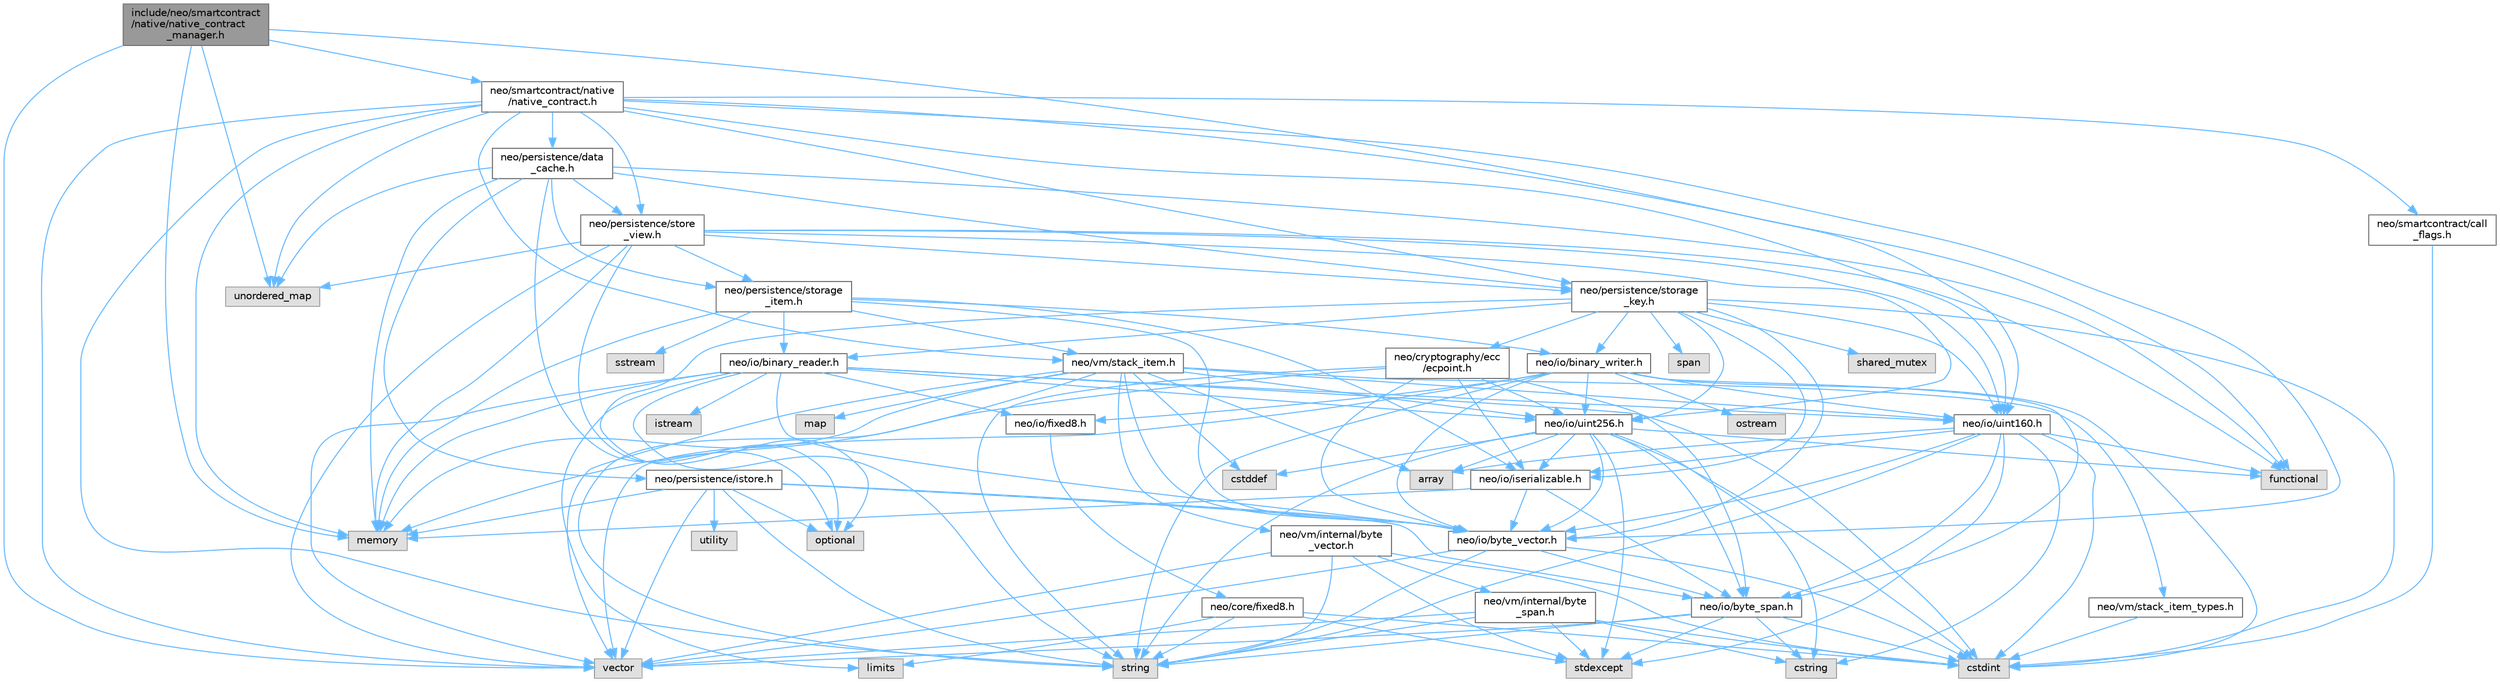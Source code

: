 digraph "include/neo/smartcontract/native/native_contract_manager.h"
{
 // LATEX_PDF_SIZE
  bgcolor="transparent";
  edge [fontname=Helvetica,fontsize=10,labelfontname=Helvetica,labelfontsize=10];
  node [fontname=Helvetica,fontsize=10,shape=box,height=0.2,width=0.4];
  Node1 [id="Node000001",label="include/neo/smartcontract\l/native/native_contract\l_manager.h",height=0.2,width=0.4,color="gray40", fillcolor="grey60", style="filled", fontcolor="black",tooltip=" "];
  Node1 -> Node2 [id="edge1_Node000001_Node000002",color="steelblue1",style="solid",tooltip=" "];
  Node2 [id="Node000002",label="neo/io/uint160.h",height=0.2,width=0.4,color="grey40", fillcolor="white", style="filled",URL="$uint160_8h.html",tooltip=" "];
  Node2 -> Node3 [id="edge2_Node000002_Node000003",color="steelblue1",style="solid",tooltip=" "];
  Node3 [id="Node000003",label="neo/io/byte_span.h",height=0.2,width=0.4,color="grey40", fillcolor="white", style="filled",URL="$io_2byte__span_8h.html",tooltip=" "];
  Node3 -> Node4 [id="edge3_Node000003_Node000004",color="steelblue1",style="solid",tooltip=" "];
  Node4 [id="Node000004",label="cstdint",height=0.2,width=0.4,color="grey60", fillcolor="#E0E0E0", style="filled",tooltip=" "];
  Node3 -> Node5 [id="edge4_Node000003_Node000005",color="steelblue1",style="solid",tooltip=" "];
  Node5 [id="Node000005",label="cstring",height=0.2,width=0.4,color="grey60", fillcolor="#E0E0E0", style="filled",tooltip=" "];
  Node3 -> Node6 [id="edge5_Node000003_Node000006",color="steelblue1",style="solid",tooltip=" "];
  Node6 [id="Node000006",label="stdexcept",height=0.2,width=0.4,color="grey60", fillcolor="#E0E0E0", style="filled",tooltip=" "];
  Node3 -> Node7 [id="edge6_Node000003_Node000007",color="steelblue1",style="solid",tooltip=" "];
  Node7 [id="Node000007",label="string",height=0.2,width=0.4,color="grey60", fillcolor="#E0E0E0", style="filled",tooltip=" "];
  Node3 -> Node8 [id="edge7_Node000003_Node000008",color="steelblue1",style="solid",tooltip=" "];
  Node8 [id="Node000008",label="vector",height=0.2,width=0.4,color="grey60", fillcolor="#E0E0E0", style="filled",tooltip=" "];
  Node2 -> Node9 [id="edge8_Node000002_Node000009",color="steelblue1",style="solid",tooltip=" "];
  Node9 [id="Node000009",label="neo/io/byte_vector.h",height=0.2,width=0.4,color="grey40", fillcolor="white", style="filled",URL="$io_2byte__vector_8h.html",tooltip=" "];
  Node9 -> Node3 [id="edge9_Node000009_Node000003",color="steelblue1",style="solid",tooltip=" "];
  Node9 -> Node4 [id="edge10_Node000009_Node000004",color="steelblue1",style="solid",tooltip=" "];
  Node9 -> Node7 [id="edge11_Node000009_Node000007",color="steelblue1",style="solid",tooltip=" "];
  Node9 -> Node8 [id="edge12_Node000009_Node000008",color="steelblue1",style="solid",tooltip=" "];
  Node2 -> Node10 [id="edge13_Node000002_Node000010",color="steelblue1",style="solid",tooltip=" "];
  Node10 [id="Node000010",label="neo/io/iserializable.h",height=0.2,width=0.4,color="grey40", fillcolor="white", style="filled",URL="$iserializable_8h.html",tooltip=" "];
  Node10 -> Node3 [id="edge14_Node000010_Node000003",color="steelblue1",style="solid",tooltip=" "];
  Node10 -> Node9 [id="edge15_Node000010_Node000009",color="steelblue1",style="solid",tooltip=" "];
  Node10 -> Node11 [id="edge16_Node000010_Node000011",color="steelblue1",style="solid",tooltip=" "];
  Node11 [id="Node000011",label="memory",height=0.2,width=0.4,color="grey60", fillcolor="#E0E0E0", style="filled",tooltip=" "];
  Node2 -> Node12 [id="edge17_Node000002_Node000012",color="steelblue1",style="solid",tooltip=" "];
  Node12 [id="Node000012",label="array",height=0.2,width=0.4,color="grey60", fillcolor="#E0E0E0", style="filled",tooltip=" "];
  Node2 -> Node4 [id="edge18_Node000002_Node000004",color="steelblue1",style="solid",tooltip=" "];
  Node2 -> Node5 [id="edge19_Node000002_Node000005",color="steelblue1",style="solid",tooltip=" "];
  Node2 -> Node13 [id="edge20_Node000002_Node000013",color="steelblue1",style="solid",tooltip=" "];
  Node13 [id="Node000013",label="functional",height=0.2,width=0.4,color="grey60", fillcolor="#E0E0E0", style="filled",tooltip=" "];
  Node2 -> Node6 [id="edge21_Node000002_Node000006",color="steelblue1",style="solid",tooltip=" "];
  Node2 -> Node7 [id="edge22_Node000002_Node000007",color="steelblue1",style="solid",tooltip=" "];
  Node1 -> Node14 [id="edge23_Node000001_Node000014",color="steelblue1",style="solid",tooltip=" "];
  Node14 [id="Node000014",label="neo/smartcontract/native\l/native_contract.h",height=0.2,width=0.4,color="grey40", fillcolor="white", style="filled",URL="$native_2native__contract_8h.html",tooltip=" "];
  Node14 -> Node9 [id="edge24_Node000014_Node000009",color="steelblue1",style="solid",tooltip=" "];
  Node14 -> Node2 [id="edge25_Node000014_Node000002",color="steelblue1",style="solid",tooltip=" "];
  Node14 -> Node15 [id="edge26_Node000014_Node000015",color="steelblue1",style="solid",tooltip=" "];
  Node15 [id="Node000015",label="neo/persistence/data\l_cache.h",height=0.2,width=0.4,color="grey40", fillcolor="white", style="filled",URL="$data__cache_8h.html",tooltip=" "];
  Node15 -> Node16 [id="edge27_Node000015_Node000016",color="steelblue1",style="solid",tooltip=" "];
  Node16 [id="Node000016",label="neo/persistence/istore.h",height=0.2,width=0.4,color="grey40", fillcolor="white", style="filled",URL="$istore_8h.html",tooltip=" "];
  Node16 -> Node3 [id="edge28_Node000016_Node000003",color="steelblue1",style="solid",tooltip=" "];
  Node16 -> Node9 [id="edge29_Node000016_Node000009",color="steelblue1",style="solid",tooltip=" "];
  Node16 -> Node11 [id="edge30_Node000016_Node000011",color="steelblue1",style="solid",tooltip=" "];
  Node16 -> Node17 [id="edge31_Node000016_Node000017",color="steelblue1",style="solid",tooltip=" "];
  Node17 [id="Node000017",label="optional",height=0.2,width=0.4,color="grey60", fillcolor="#E0E0E0", style="filled",tooltip=" "];
  Node16 -> Node7 [id="edge32_Node000016_Node000007",color="steelblue1",style="solid",tooltip=" "];
  Node16 -> Node18 [id="edge33_Node000016_Node000018",color="steelblue1",style="solid",tooltip=" "];
  Node18 [id="Node000018",label="utility",height=0.2,width=0.4,color="grey60", fillcolor="#E0E0E0", style="filled",tooltip=" "];
  Node16 -> Node8 [id="edge34_Node000016_Node000008",color="steelblue1",style="solid",tooltip=" "];
  Node15 -> Node19 [id="edge35_Node000015_Node000019",color="steelblue1",style="solid",tooltip=" "];
  Node19 [id="Node000019",label="neo/persistence/storage\l_item.h",height=0.2,width=0.4,color="grey40", fillcolor="white", style="filled",URL="$persistence_2storage__item_8h.html",tooltip=" "];
  Node19 -> Node20 [id="edge36_Node000019_Node000020",color="steelblue1",style="solid",tooltip=" "];
  Node20 [id="Node000020",label="neo/io/binary_reader.h",height=0.2,width=0.4,color="grey40", fillcolor="white", style="filled",URL="$binary__reader_8h.html",tooltip=" "];
  Node20 -> Node9 [id="edge37_Node000020_Node000009",color="steelblue1",style="solid",tooltip=" "];
  Node20 -> Node21 [id="edge38_Node000020_Node000021",color="steelblue1",style="solid",tooltip=" "];
  Node21 [id="Node000021",label="neo/io/fixed8.h",height=0.2,width=0.4,color="grey40", fillcolor="white", style="filled",URL="$io_2fixed8_8h.html",tooltip=" "];
  Node21 -> Node22 [id="edge39_Node000021_Node000022",color="steelblue1",style="solid",tooltip=" "];
  Node22 [id="Node000022",label="neo/core/fixed8.h",height=0.2,width=0.4,color="grey40", fillcolor="white", style="filled",URL="$core_2fixed8_8h.html",tooltip=" "];
  Node22 -> Node4 [id="edge40_Node000022_Node000004",color="steelblue1",style="solid",tooltip=" "];
  Node22 -> Node23 [id="edge41_Node000022_Node000023",color="steelblue1",style="solid",tooltip=" "];
  Node23 [id="Node000023",label="limits",height=0.2,width=0.4,color="grey60", fillcolor="#E0E0E0", style="filled",tooltip=" "];
  Node22 -> Node6 [id="edge42_Node000022_Node000006",color="steelblue1",style="solid",tooltip=" "];
  Node22 -> Node7 [id="edge43_Node000022_Node000007",color="steelblue1",style="solid",tooltip=" "];
  Node20 -> Node2 [id="edge44_Node000020_Node000002",color="steelblue1",style="solid",tooltip=" "];
  Node20 -> Node24 [id="edge45_Node000020_Node000024",color="steelblue1",style="solid",tooltip=" "];
  Node24 [id="Node000024",label="neo/io/uint256.h",height=0.2,width=0.4,color="grey40", fillcolor="white", style="filled",URL="$uint256_8h.html",tooltip=" "];
  Node24 -> Node3 [id="edge46_Node000024_Node000003",color="steelblue1",style="solid",tooltip=" "];
  Node24 -> Node9 [id="edge47_Node000024_Node000009",color="steelblue1",style="solid",tooltip=" "];
  Node24 -> Node10 [id="edge48_Node000024_Node000010",color="steelblue1",style="solid",tooltip=" "];
  Node24 -> Node12 [id="edge49_Node000024_Node000012",color="steelblue1",style="solid",tooltip=" "];
  Node24 -> Node25 [id="edge50_Node000024_Node000025",color="steelblue1",style="solid",tooltip=" "];
  Node25 [id="Node000025",label="cstddef",height=0.2,width=0.4,color="grey60", fillcolor="#E0E0E0", style="filled",tooltip=" "];
  Node24 -> Node4 [id="edge51_Node000024_Node000004",color="steelblue1",style="solid",tooltip=" "];
  Node24 -> Node5 [id="edge52_Node000024_Node000005",color="steelblue1",style="solid",tooltip=" "];
  Node24 -> Node13 [id="edge53_Node000024_Node000013",color="steelblue1",style="solid",tooltip=" "];
  Node24 -> Node6 [id="edge54_Node000024_Node000006",color="steelblue1",style="solid",tooltip=" "];
  Node24 -> Node7 [id="edge55_Node000024_Node000007",color="steelblue1",style="solid",tooltip=" "];
  Node20 -> Node4 [id="edge56_Node000020_Node000004",color="steelblue1",style="solid",tooltip=" "];
  Node20 -> Node26 [id="edge57_Node000020_Node000026",color="steelblue1",style="solid",tooltip=" "];
  Node26 [id="Node000026",label="istream",height=0.2,width=0.4,color="grey60", fillcolor="#E0E0E0", style="filled",tooltip=" "];
  Node20 -> Node23 [id="edge58_Node000020_Node000023",color="steelblue1",style="solid",tooltip=" "];
  Node20 -> Node11 [id="edge59_Node000020_Node000011",color="steelblue1",style="solid",tooltip=" "];
  Node20 -> Node7 [id="edge60_Node000020_Node000007",color="steelblue1",style="solid",tooltip=" "];
  Node20 -> Node8 [id="edge61_Node000020_Node000008",color="steelblue1",style="solid",tooltip=" "];
  Node19 -> Node27 [id="edge62_Node000019_Node000027",color="steelblue1",style="solid",tooltip=" "];
  Node27 [id="Node000027",label="neo/io/binary_writer.h",height=0.2,width=0.4,color="grey40", fillcolor="white", style="filled",URL="$binary__writer_8h.html",tooltip=" "];
  Node27 -> Node3 [id="edge63_Node000027_Node000003",color="steelblue1",style="solid",tooltip=" "];
  Node27 -> Node9 [id="edge64_Node000027_Node000009",color="steelblue1",style="solid",tooltip=" "];
  Node27 -> Node21 [id="edge65_Node000027_Node000021",color="steelblue1",style="solid",tooltip=" "];
  Node27 -> Node2 [id="edge66_Node000027_Node000002",color="steelblue1",style="solid",tooltip=" "];
  Node27 -> Node24 [id="edge67_Node000027_Node000024",color="steelblue1",style="solid",tooltip=" "];
  Node27 -> Node4 [id="edge68_Node000027_Node000004",color="steelblue1",style="solid",tooltip=" "];
  Node27 -> Node28 [id="edge69_Node000027_Node000028",color="steelblue1",style="solid",tooltip=" "];
  Node28 [id="Node000028",label="ostream",height=0.2,width=0.4,color="grey60", fillcolor="#E0E0E0", style="filled",tooltip=" "];
  Node27 -> Node7 [id="edge70_Node000027_Node000007",color="steelblue1",style="solid",tooltip=" "];
  Node27 -> Node8 [id="edge71_Node000027_Node000008",color="steelblue1",style="solid",tooltip=" "];
  Node19 -> Node9 [id="edge72_Node000019_Node000009",color="steelblue1",style="solid",tooltip=" "];
  Node19 -> Node10 [id="edge73_Node000019_Node000010",color="steelblue1",style="solid",tooltip=" "];
  Node19 -> Node29 [id="edge74_Node000019_Node000029",color="steelblue1",style="solid",tooltip=" "];
  Node29 [id="Node000029",label="neo/vm/stack_item.h",height=0.2,width=0.4,color="grey40", fillcolor="white", style="filled",URL="$stack__item_8h.html",tooltip=" "];
  Node29 -> Node9 [id="edge75_Node000029_Node000009",color="steelblue1",style="solid",tooltip=" "];
  Node29 -> Node2 [id="edge76_Node000029_Node000002",color="steelblue1",style="solid",tooltip=" "];
  Node29 -> Node24 [id="edge77_Node000029_Node000024",color="steelblue1",style="solid",tooltip=" "];
  Node29 -> Node30 [id="edge78_Node000029_Node000030",color="steelblue1",style="solid",tooltip=" "];
  Node30 [id="Node000030",label="neo/vm/internal/byte\l_vector.h",height=0.2,width=0.4,color="grey40", fillcolor="white", style="filled",URL="$vm_2internal_2byte__vector_8h.html",tooltip=" "];
  Node30 -> Node31 [id="edge79_Node000030_Node000031",color="steelblue1",style="solid",tooltip=" "];
  Node31 [id="Node000031",label="neo/vm/internal/byte\l_span.h",height=0.2,width=0.4,color="grey40", fillcolor="white", style="filled",URL="$vm_2internal_2byte__span_8h.html",tooltip=" "];
  Node31 -> Node4 [id="edge80_Node000031_Node000004",color="steelblue1",style="solid",tooltip=" "];
  Node31 -> Node5 [id="edge81_Node000031_Node000005",color="steelblue1",style="solid",tooltip=" "];
  Node31 -> Node6 [id="edge82_Node000031_Node000006",color="steelblue1",style="solid",tooltip=" "];
  Node31 -> Node7 [id="edge83_Node000031_Node000007",color="steelblue1",style="solid",tooltip=" "];
  Node31 -> Node8 [id="edge84_Node000031_Node000008",color="steelblue1",style="solid",tooltip=" "];
  Node30 -> Node4 [id="edge85_Node000030_Node000004",color="steelblue1",style="solid",tooltip=" "];
  Node30 -> Node6 [id="edge86_Node000030_Node000006",color="steelblue1",style="solid",tooltip=" "];
  Node30 -> Node7 [id="edge87_Node000030_Node000007",color="steelblue1",style="solid",tooltip=" "];
  Node30 -> Node8 [id="edge88_Node000030_Node000008",color="steelblue1",style="solid",tooltip=" "];
  Node29 -> Node32 [id="edge89_Node000029_Node000032",color="steelblue1",style="solid",tooltip=" "];
  Node32 [id="Node000032",label="neo/vm/stack_item_types.h",height=0.2,width=0.4,color="grey40", fillcolor="white", style="filled",URL="$stack__item__types_8h.html",tooltip=" "];
  Node32 -> Node4 [id="edge90_Node000032_Node000004",color="steelblue1",style="solid",tooltip=" "];
  Node29 -> Node12 [id="edge91_Node000029_Node000012",color="steelblue1",style="solid",tooltip=" "];
  Node29 -> Node25 [id="edge92_Node000029_Node000025",color="steelblue1",style="solid",tooltip=" "];
  Node29 -> Node33 [id="edge93_Node000029_Node000033",color="steelblue1",style="solid",tooltip=" "];
  Node33 [id="Node000033",label="map",height=0.2,width=0.4,color="grey60", fillcolor="#E0E0E0", style="filled",tooltip=" "];
  Node29 -> Node11 [id="edge94_Node000029_Node000011",color="steelblue1",style="solid",tooltip=" "];
  Node29 -> Node7 [id="edge95_Node000029_Node000007",color="steelblue1",style="solid",tooltip=" "];
  Node29 -> Node8 [id="edge96_Node000029_Node000008",color="steelblue1",style="solid",tooltip=" "];
  Node19 -> Node11 [id="edge97_Node000019_Node000011",color="steelblue1",style="solid",tooltip=" "];
  Node19 -> Node34 [id="edge98_Node000019_Node000034",color="steelblue1",style="solid",tooltip=" "];
  Node34 [id="Node000034",label="sstream",height=0.2,width=0.4,color="grey60", fillcolor="#E0E0E0", style="filled",tooltip=" "];
  Node15 -> Node35 [id="edge99_Node000015_Node000035",color="steelblue1",style="solid",tooltip=" "];
  Node35 [id="Node000035",label="neo/persistence/storage\l_key.h",height=0.2,width=0.4,color="grey40", fillcolor="white", style="filled",URL="$persistence_2storage__key_8h.html",tooltip=" "];
  Node35 -> Node36 [id="edge100_Node000035_Node000036",color="steelblue1",style="solid",tooltip=" "];
  Node36 [id="Node000036",label="neo/cryptography/ecc\l/ecpoint.h",height=0.2,width=0.4,color="grey40", fillcolor="white", style="filled",URL="$ecpoint_8h.html",tooltip=" "];
  Node36 -> Node3 [id="edge101_Node000036_Node000003",color="steelblue1",style="solid",tooltip=" "];
  Node36 -> Node9 [id="edge102_Node000036_Node000009",color="steelblue1",style="solid",tooltip=" "];
  Node36 -> Node10 [id="edge103_Node000036_Node000010",color="steelblue1",style="solid",tooltip=" "];
  Node36 -> Node24 [id="edge104_Node000036_Node000024",color="steelblue1",style="solid",tooltip=" "];
  Node36 -> Node11 [id="edge105_Node000036_Node000011",color="steelblue1",style="solid",tooltip=" "];
  Node36 -> Node7 [id="edge106_Node000036_Node000007",color="steelblue1",style="solid",tooltip=" "];
  Node35 -> Node20 [id="edge107_Node000035_Node000020",color="steelblue1",style="solid",tooltip=" "];
  Node35 -> Node27 [id="edge108_Node000035_Node000027",color="steelblue1",style="solid",tooltip=" "];
  Node35 -> Node9 [id="edge109_Node000035_Node000009",color="steelblue1",style="solid",tooltip=" "];
  Node35 -> Node10 [id="edge110_Node000035_Node000010",color="steelblue1",style="solid",tooltip=" "];
  Node35 -> Node2 [id="edge111_Node000035_Node000002",color="steelblue1",style="solid",tooltip=" "];
  Node35 -> Node24 [id="edge112_Node000035_Node000024",color="steelblue1",style="solid",tooltip=" "];
  Node35 -> Node4 [id="edge113_Node000035_Node000004",color="steelblue1",style="solid",tooltip=" "];
  Node35 -> Node17 [id="edge114_Node000035_Node000017",color="steelblue1",style="solid",tooltip=" "];
  Node35 -> Node37 [id="edge115_Node000035_Node000037",color="steelblue1",style="solid",tooltip=" "];
  Node37 [id="Node000037",label="shared_mutex",height=0.2,width=0.4,color="grey60", fillcolor="#E0E0E0", style="filled",tooltip=" "];
  Node35 -> Node38 [id="edge116_Node000035_Node000038",color="steelblue1",style="solid",tooltip=" "];
  Node38 [id="Node000038",label="span",height=0.2,width=0.4,color="grey60", fillcolor="#E0E0E0", style="filled",tooltip=" "];
  Node15 -> Node39 [id="edge117_Node000015_Node000039",color="steelblue1",style="solid",tooltip=" "];
  Node39 [id="Node000039",label="neo/persistence/store\l_view.h",height=0.2,width=0.4,color="grey40", fillcolor="white", style="filled",URL="$store__view_8h.html",tooltip=" "];
  Node39 -> Node2 [id="edge118_Node000039_Node000002",color="steelblue1",style="solid",tooltip=" "];
  Node39 -> Node24 [id="edge119_Node000039_Node000024",color="steelblue1",style="solid",tooltip=" "];
  Node39 -> Node19 [id="edge120_Node000039_Node000019",color="steelblue1",style="solid",tooltip=" "];
  Node39 -> Node35 [id="edge121_Node000039_Node000035",color="steelblue1",style="solid",tooltip=" "];
  Node39 -> Node13 [id="edge122_Node000039_Node000013",color="steelblue1",style="solid",tooltip=" "];
  Node39 -> Node11 [id="edge123_Node000039_Node000011",color="steelblue1",style="solid",tooltip=" "];
  Node39 -> Node17 [id="edge124_Node000039_Node000017",color="steelblue1",style="solid",tooltip=" "];
  Node39 -> Node40 [id="edge125_Node000039_Node000040",color="steelblue1",style="solid",tooltip=" "];
  Node40 [id="Node000040",label="unordered_map",height=0.2,width=0.4,color="grey60", fillcolor="#E0E0E0", style="filled",tooltip=" "];
  Node39 -> Node8 [id="edge126_Node000039_Node000008",color="steelblue1",style="solid",tooltip=" "];
  Node15 -> Node13 [id="edge127_Node000015_Node000013",color="steelblue1",style="solid",tooltip=" "];
  Node15 -> Node11 [id="edge128_Node000015_Node000011",color="steelblue1",style="solid",tooltip=" "];
  Node15 -> Node17 [id="edge129_Node000015_Node000017",color="steelblue1",style="solid",tooltip=" "];
  Node15 -> Node40 [id="edge130_Node000015_Node000040",color="steelblue1",style="solid",tooltip=" "];
  Node14 -> Node35 [id="edge131_Node000014_Node000035",color="steelblue1",style="solid",tooltip=" "];
  Node14 -> Node39 [id="edge132_Node000014_Node000039",color="steelblue1",style="solid",tooltip=" "];
  Node14 -> Node41 [id="edge133_Node000014_Node000041",color="steelblue1",style="solid",tooltip=" "];
  Node41 [id="Node000041",label="neo/smartcontract/call\l_flags.h",height=0.2,width=0.4,color="grey40", fillcolor="white", style="filled",URL="$call__flags_8h.html",tooltip=" "];
  Node41 -> Node4 [id="edge134_Node000041_Node000004",color="steelblue1",style="solid",tooltip=" "];
  Node14 -> Node29 [id="edge135_Node000014_Node000029",color="steelblue1",style="solid",tooltip=" "];
  Node14 -> Node13 [id="edge136_Node000014_Node000013",color="steelblue1",style="solid",tooltip=" "];
  Node14 -> Node11 [id="edge137_Node000014_Node000011",color="steelblue1",style="solid",tooltip=" "];
  Node14 -> Node7 [id="edge138_Node000014_Node000007",color="steelblue1",style="solid",tooltip=" "];
  Node14 -> Node40 [id="edge139_Node000014_Node000040",color="steelblue1",style="solid",tooltip=" "];
  Node14 -> Node8 [id="edge140_Node000014_Node000008",color="steelblue1",style="solid",tooltip=" "];
  Node1 -> Node11 [id="edge141_Node000001_Node000011",color="steelblue1",style="solid",tooltip=" "];
  Node1 -> Node40 [id="edge142_Node000001_Node000040",color="steelblue1",style="solid",tooltip=" "];
  Node1 -> Node8 [id="edge143_Node000001_Node000008",color="steelblue1",style="solid",tooltip=" "];
}
